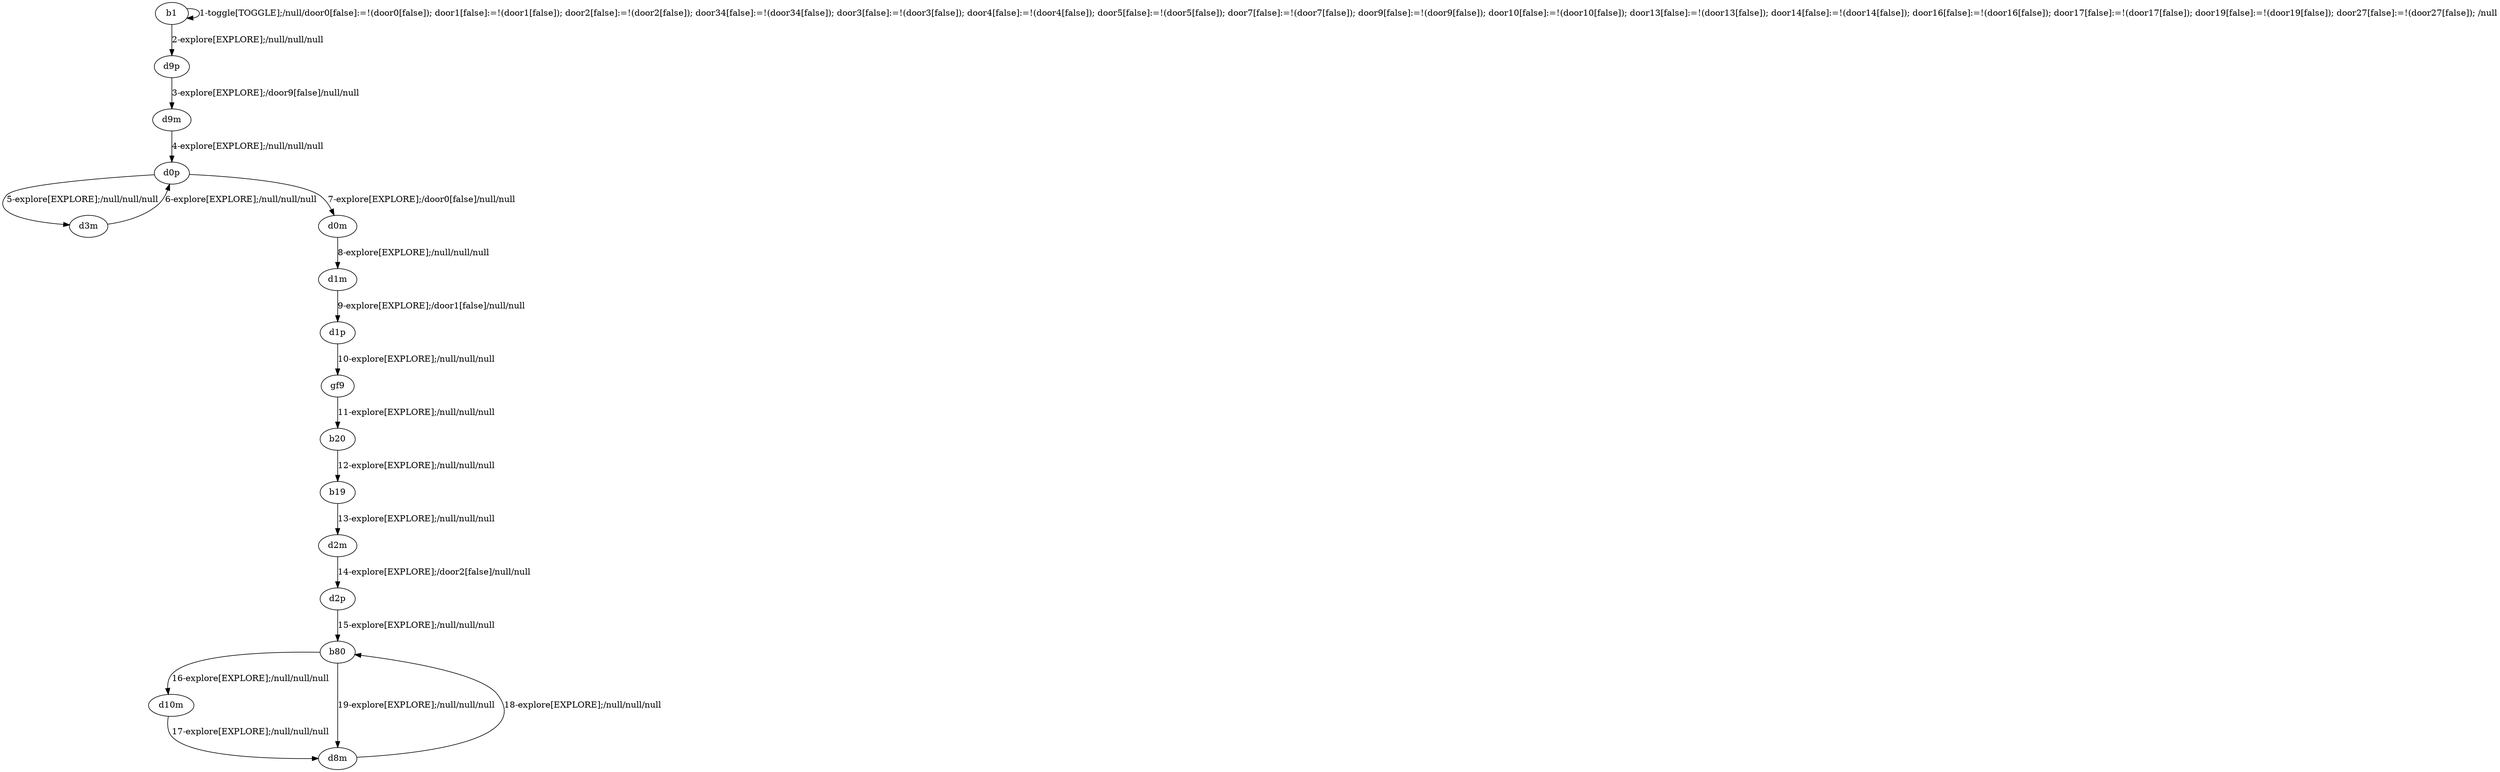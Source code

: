 # Total number of goals covered by this test: 2
# d8m --> b80
# b80 --> d8m

digraph g {
"b1" -> "b1" [label = "1-toggle[TOGGLE];/null/door0[false]:=!(door0[false]); door1[false]:=!(door1[false]); door2[false]:=!(door2[false]); door34[false]:=!(door34[false]); door3[false]:=!(door3[false]); door4[false]:=!(door4[false]); door5[false]:=!(door5[false]); door7[false]:=!(door7[false]); door9[false]:=!(door9[false]); door10[false]:=!(door10[false]); door13[false]:=!(door13[false]); door14[false]:=!(door14[false]); door16[false]:=!(door16[false]); door17[false]:=!(door17[false]); door19[false]:=!(door19[false]); door27[false]:=!(door27[false]); /null"];
"b1" -> "d9p" [label = "2-explore[EXPLORE];/null/null/null"];
"d9p" -> "d9m" [label = "3-explore[EXPLORE];/door9[false]/null/null"];
"d9m" -> "d0p" [label = "4-explore[EXPLORE];/null/null/null"];
"d0p" -> "d3m" [label = "5-explore[EXPLORE];/null/null/null"];
"d3m" -> "d0p" [label = "6-explore[EXPLORE];/null/null/null"];
"d0p" -> "d0m" [label = "7-explore[EXPLORE];/door0[false]/null/null"];
"d0m" -> "d1m" [label = "8-explore[EXPLORE];/null/null/null"];
"d1m" -> "d1p" [label = "9-explore[EXPLORE];/door1[false]/null/null"];
"d1p" -> "gf9" [label = "10-explore[EXPLORE];/null/null/null"];
"gf9" -> "b20" [label = "11-explore[EXPLORE];/null/null/null"];
"b20" -> "b19" [label = "12-explore[EXPLORE];/null/null/null"];
"b19" -> "d2m" [label = "13-explore[EXPLORE];/null/null/null"];
"d2m" -> "d2p" [label = "14-explore[EXPLORE];/door2[false]/null/null"];
"d2p" -> "b80" [label = "15-explore[EXPLORE];/null/null/null"];
"b80" -> "d10m" [label = "16-explore[EXPLORE];/null/null/null"];
"d10m" -> "d8m" [label = "17-explore[EXPLORE];/null/null/null"];
"d8m" -> "b80" [label = "18-explore[EXPLORE];/null/null/null"];
"b80" -> "d8m" [label = "19-explore[EXPLORE];/null/null/null"];
}